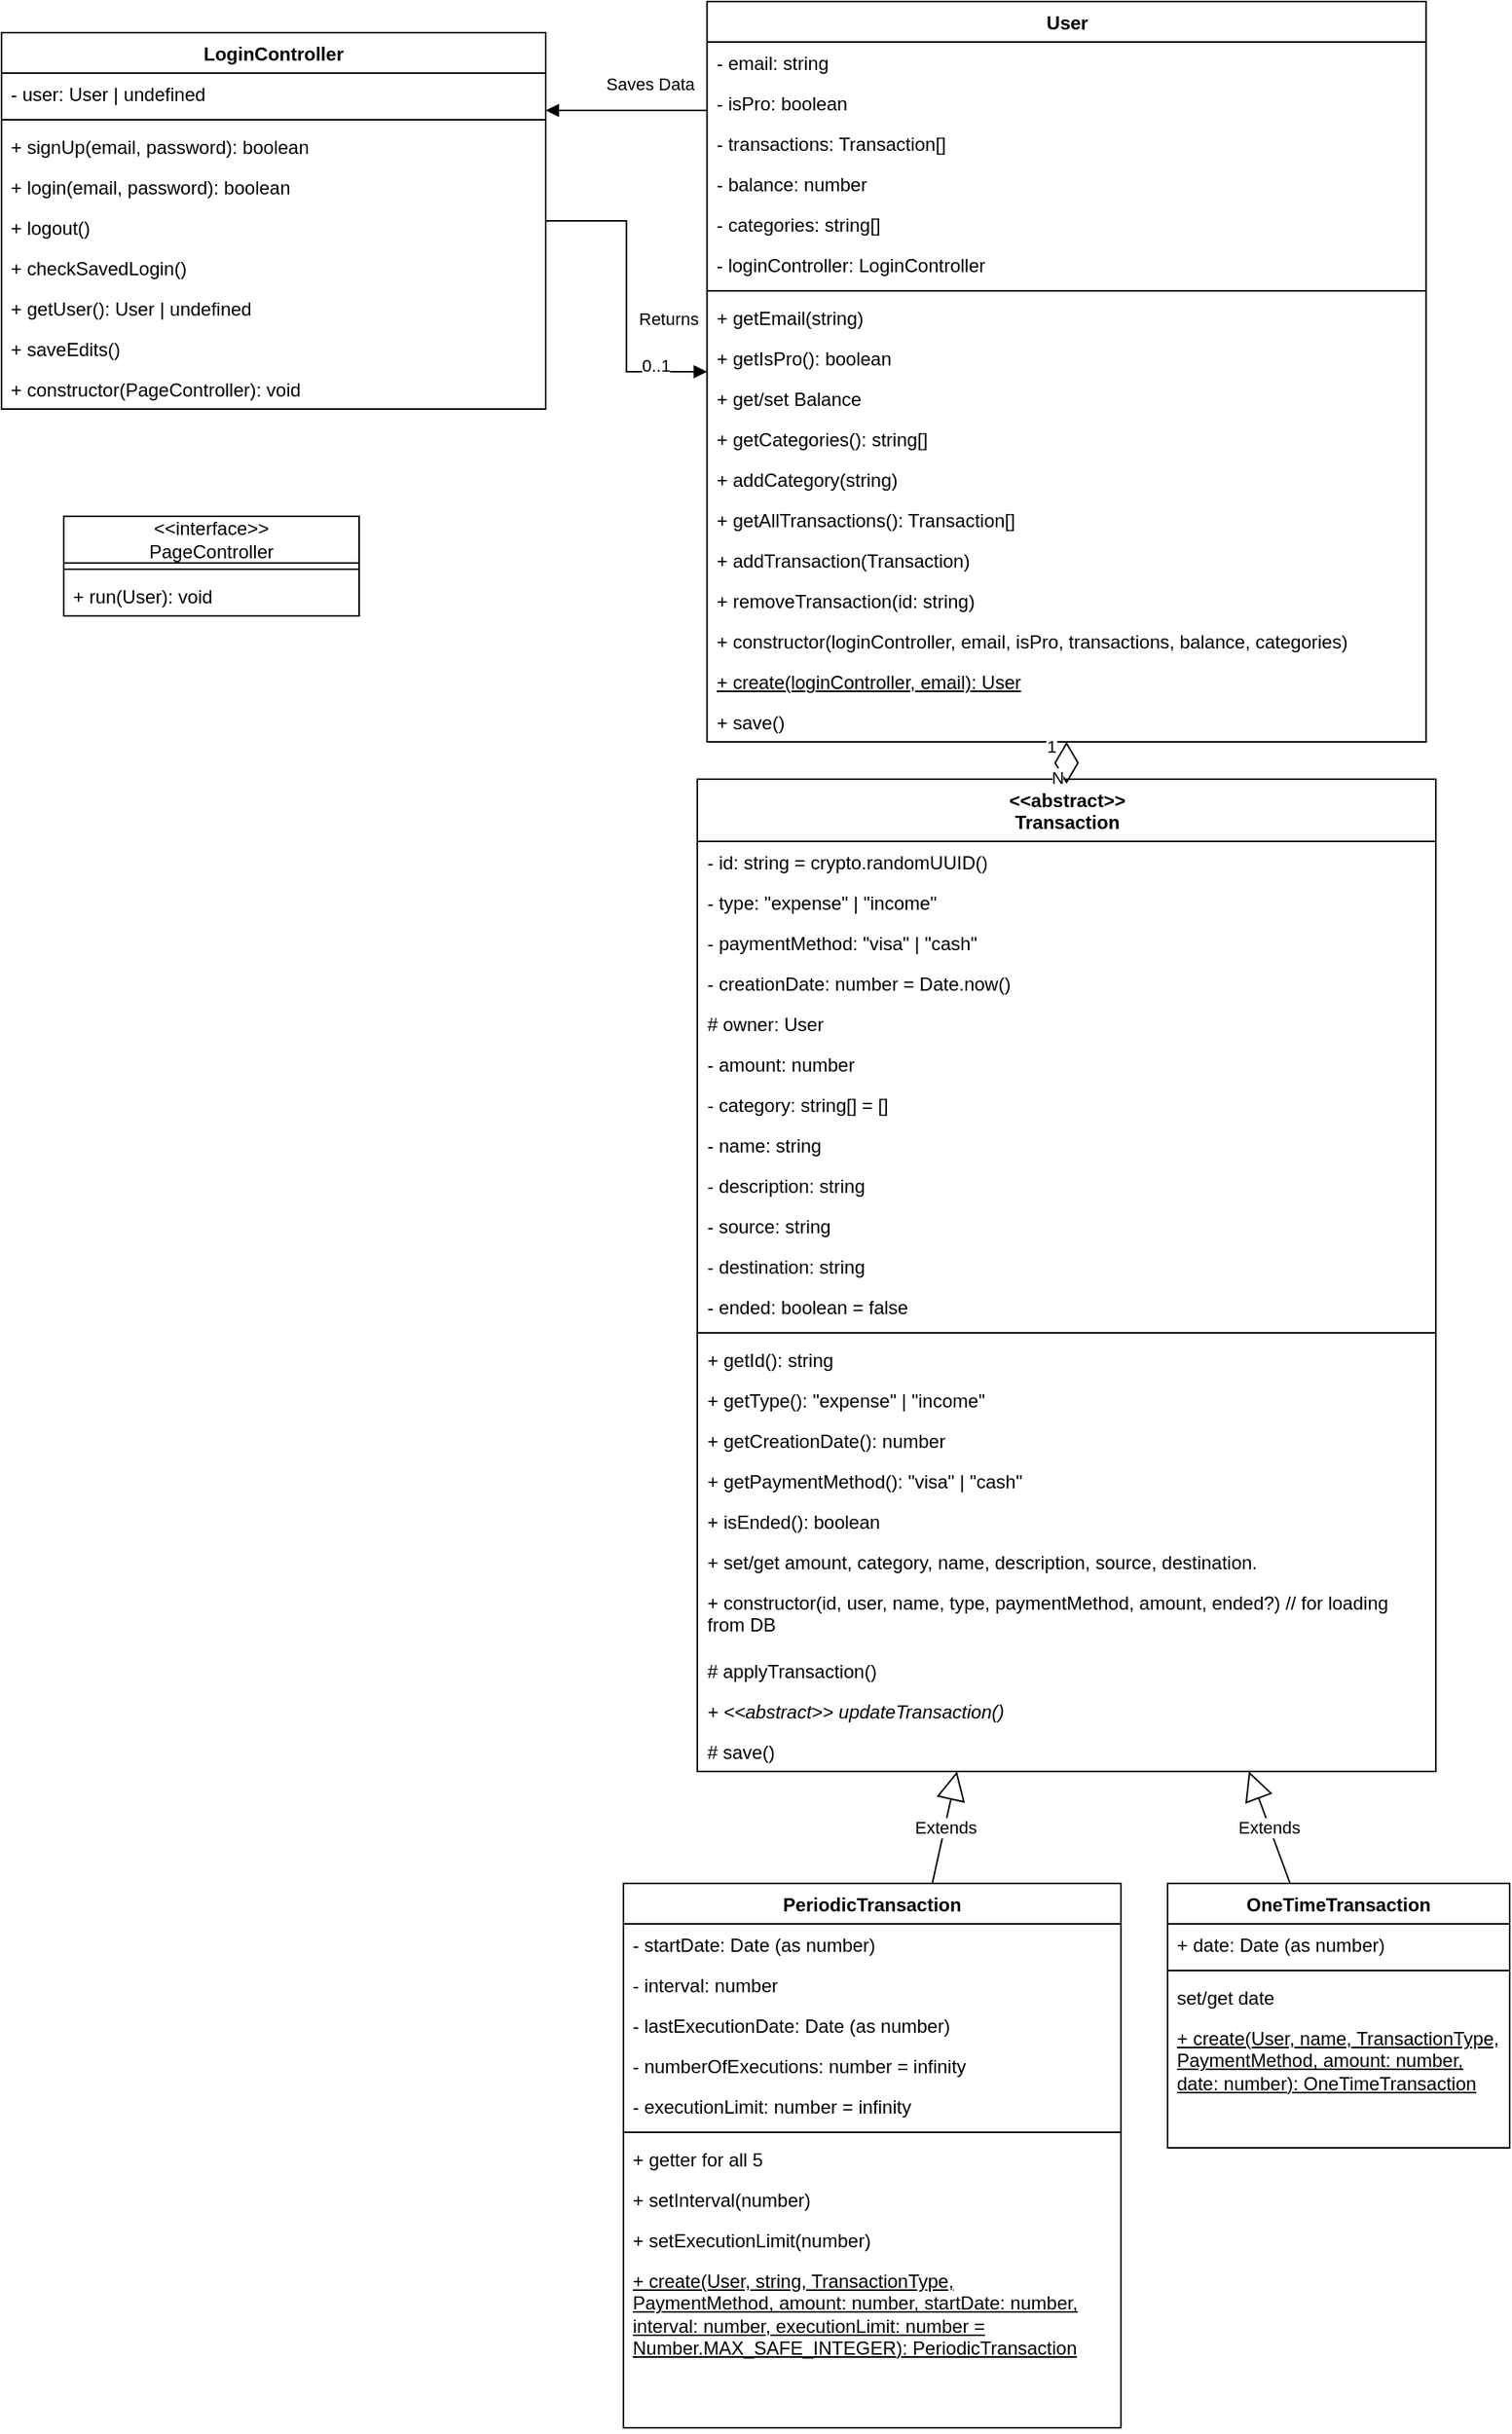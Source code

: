<mxfile version="24.3.1" type="github">
  <diagram id="C5RBs43oDa-KdzZeNtuy" name="Page-1">
    <mxGraphModel dx="1753" dy="379" grid="1" gridSize="10" guides="1" tooltips="1" connect="1" arrows="1" fold="1" page="1" pageScale="1" pageWidth="827" pageHeight="1169" math="0" shadow="0">
      <root>
        <mxCell id="WIyWlLk6GJQsqaUBKTNV-0" />
        <mxCell id="WIyWlLk6GJQsqaUBKTNV-1" parent="WIyWlLk6GJQsqaUBKTNV-0" />
        <mxCell id="qeCgsQrjXM8rQXqWp_c4-9" value="&amp;lt;&amp;lt;abstract&amp;gt;&amp;gt;&lt;br&gt;Transaction" style="swimlane;fontStyle=1;align=center;verticalAlign=top;childLayout=stackLayout;horizontal=1;startSize=40;horizontalStack=0;resizeParent=1;resizeParentMax=0;resizeLast=0;collapsible=1;marginBottom=0;whiteSpace=wrap;html=1;" parent="WIyWlLk6GJQsqaUBKTNV-1" vertex="1">
          <mxGeometry x="237.5" y="690" width="475" height="638" as="geometry" />
        </mxCell>
        <mxCell id="qeCgsQrjXM8rQXqWp_c4-39" value="- id: string = crypto.randomUUID()" style="text;strokeColor=none;fillColor=none;align=left;verticalAlign=top;spacingLeft=4;spacingRight=4;overflow=hidden;rotatable=0;points=[[0,0.5],[1,0.5]];portConstraint=eastwest;whiteSpace=wrap;html=1;" parent="qeCgsQrjXM8rQXqWp_c4-9" vertex="1">
          <mxGeometry y="40" width="475" height="26" as="geometry" />
        </mxCell>
        <mxCell id="qeCgsQrjXM8rQXqWp_c4-34" value="- type: &quot;expense&quot; | &quot;income&quot;" style="text;strokeColor=none;fillColor=none;align=left;verticalAlign=top;spacingLeft=4;spacingRight=4;overflow=hidden;rotatable=0;points=[[0,0.5],[1,0.5]];portConstraint=eastwest;whiteSpace=wrap;html=1;" parent="qeCgsQrjXM8rQXqWp_c4-9" vertex="1">
          <mxGeometry y="66" width="475" height="26" as="geometry" />
        </mxCell>
        <mxCell id="qeCgsQrjXM8rQXqWp_c4-33" value="- paymentMethod: &quot;visa&quot; | &quot;cash&quot;" style="text;strokeColor=none;fillColor=none;align=left;verticalAlign=top;spacingLeft=4;spacingRight=4;overflow=hidden;rotatable=0;points=[[0,0.5],[1,0.5]];portConstraint=eastwest;whiteSpace=wrap;html=1;" parent="qeCgsQrjXM8rQXqWp_c4-9" vertex="1">
          <mxGeometry y="92" width="475" height="26" as="geometry" />
        </mxCell>
        <mxCell id="qeCgsQrjXM8rQXqWp_c4-4" value="- creationDate: number = Date.now()" style="text;strokeColor=none;fillColor=none;align=left;verticalAlign=top;spacingLeft=4;spacingRight=4;overflow=hidden;rotatable=0;points=[[0,0.5],[1,0.5]];portConstraint=eastwest;whiteSpace=wrap;html=1;" parent="qeCgsQrjXM8rQXqWp_c4-9" vertex="1">
          <mxGeometry y="118" width="475" height="26" as="geometry" />
        </mxCell>
        <mxCell id="qeCgsQrjXM8rQXqWp_c4-85" value="# owner: User" style="text;strokeColor=none;fillColor=none;align=left;verticalAlign=top;spacingLeft=4;spacingRight=4;overflow=hidden;rotatable=0;points=[[0,0.5],[1,0.5]];portConstraint=eastwest;whiteSpace=wrap;html=1;" parent="qeCgsQrjXM8rQXqWp_c4-9" vertex="1">
          <mxGeometry y="144" width="475" height="26" as="geometry" />
        </mxCell>
        <mxCell id="qeCgsQrjXM8rQXqWp_c4-10" value="- amount: number" style="text;strokeColor=none;fillColor=none;align=left;verticalAlign=top;spacingLeft=4;spacingRight=4;overflow=hidden;rotatable=0;points=[[0,0.5],[1,0.5]];portConstraint=eastwest;whiteSpace=wrap;html=1;" parent="qeCgsQrjXM8rQXqWp_c4-9" vertex="1">
          <mxGeometry y="170" width="475" height="26" as="geometry" />
        </mxCell>
        <mxCell id="qeCgsQrjXM8rQXqWp_c4-32" value="- category: string[] = []" style="text;strokeColor=none;fillColor=none;align=left;verticalAlign=top;spacingLeft=4;spacingRight=4;overflow=hidden;rotatable=0;points=[[0,0.5],[1,0.5]];portConstraint=eastwest;whiteSpace=wrap;html=1;" parent="qeCgsQrjXM8rQXqWp_c4-9" vertex="1">
          <mxGeometry y="196" width="475" height="26" as="geometry" />
        </mxCell>
        <mxCell id="qeCgsQrjXM8rQXqWp_c4-35" value="- name: string" style="text;strokeColor=none;fillColor=none;align=left;verticalAlign=top;spacingLeft=4;spacingRight=4;overflow=hidden;rotatable=0;points=[[0,0.5],[1,0.5]];portConstraint=eastwest;whiteSpace=wrap;html=1;" parent="qeCgsQrjXM8rQXqWp_c4-9" vertex="1">
          <mxGeometry y="222" width="475" height="26" as="geometry" />
        </mxCell>
        <mxCell id="qeCgsQrjXM8rQXqWp_c4-36" value="- description: string" style="text;strokeColor=none;fillColor=none;align=left;verticalAlign=top;spacingLeft=4;spacingRight=4;overflow=hidden;rotatable=0;points=[[0,0.5],[1,0.5]];portConstraint=eastwest;whiteSpace=wrap;html=1;" parent="qeCgsQrjXM8rQXqWp_c4-9" vertex="1">
          <mxGeometry y="248" width="475" height="26" as="geometry" />
        </mxCell>
        <mxCell id="qeCgsQrjXM8rQXqWp_c4-37" value="- source: string" style="text;strokeColor=none;fillColor=none;align=left;verticalAlign=top;spacingLeft=4;spacingRight=4;overflow=hidden;rotatable=0;points=[[0,0.5],[1,0.5]];portConstraint=eastwest;whiteSpace=wrap;html=1;" parent="qeCgsQrjXM8rQXqWp_c4-9" vertex="1">
          <mxGeometry y="274" width="475" height="26" as="geometry" />
        </mxCell>
        <mxCell id="qeCgsQrjXM8rQXqWp_c4-38" value="- destination: string" style="text;strokeColor=none;fillColor=none;align=left;verticalAlign=top;spacingLeft=4;spacingRight=4;overflow=hidden;rotatable=0;points=[[0,0.5],[1,0.5]];portConstraint=eastwest;whiteSpace=wrap;html=1;" parent="qeCgsQrjXM8rQXqWp_c4-9" vertex="1">
          <mxGeometry y="300" width="475" height="26" as="geometry" />
        </mxCell>
        <mxCell id="KKIXsnw3pcvj2r7BcClb-3" value="- ended: boolean = false" style="text;strokeColor=none;fillColor=none;align=left;verticalAlign=top;spacingLeft=4;spacingRight=4;overflow=hidden;rotatable=0;points=[[0,0.5],[1,0.5]];portConstraint=eastwest;whiteSpace=wrap;html=1;" vertex="1" parent="qeCgsQrjXM8rQXqWp_c4-9">
          <mxGeometry y="326" width="475" height="26" as="geometry" />
        </mxCell>
        <mxCell id="qeCgsQrjXM8rQXqWp_c4-11" value="" style="line;strokeWidth=1;fillColor=none;align=left;verticalAlign=middle;spacingTop=-1;spacingLeft=3;spacingRight=3;rotatable=0;labelPosition=right;points=[];portConstraint=eastwest;strokeColor=inherit;" parent="qeCgsQrjXM8rQXqWp_c4-9" vertex="1">
          <mxGeometry y="352" width="475" height="8" as="geometry" />
        </mxCell>
        <mxCell id="qeCgsQrjXM8rQXqWp_c4-79" value="+ getId(): string" style="text;strokeColor=none;fillColor=none;align=left;verticalAlign=top;spacingLeft=4;spacingRight=4;overflow=hidden;rotatable=0;points=[[0,0.5],[1,0.5]];portConstraint=eastwest;whiteSpace=wrap;html=1;" parent="qeCgsQrjXM8rQXqWp_c4-9" vertex="1">
          <mxGeometry y="360" width="475" height="26" as="geometry" />
        </mxCell>
        <mxCell id="qeCgsQrjXM8rQXqWp_c4-78" value="+ getType(): &quot;expense&quot; | &quot;income&quot;" style="text;strokeColor=none;fillColor=none;align=left;verticalAlign=top;spacingLeft=4;spacingRight=4;overflow=hidden;rotatable=0;points=[[0,0.5],[1,0.5]];portConstraint=eastwest;whiteSpace=wrap;html=1;" parent="qeCgsQrjXM8rQXqWp_c4-9" vertex="1">
          <mxGeometry y="386" width="475" height="26" as="geometry" />
        </mxCell>
        <mxCell id="qeCgsQrjXM8rQXqWp_c4-12" value="+ getCreationDate(): number" style="text;strokeColor=none;fillColor=none;align=left;verticalAlign=top;spacingLeft=4;spacingRight=4;overflow=hidden;rotatable=0;points=[[0,0.5],[1,0.5]];portConstraint=eastwest;whiteSpace=wrap;html=1;" parent="qeCgsQrjXM8rQXqWp_c4-9" vertex="1">
          <mxGeometry y="412" width="475" height="26" as="geometry" />
        </mxCell>
        <mxCell id="qeCgsQrjXM8rQXqWp_c4-80" value="+ getPaymentMethod(): &quot;visa&quot; | &quot;cash&quot;" style="text;strokeColor=none;fillColor=none;align=left;verticalAlign=top;spacingLeft=4;spacingRight=4;overflow=hidden;rotatable=0;points=[[0,0.5],[1,0.5]];portConstraint=eastwest;whiteSpace=wrap;html=1;" parent="qeCgsQrjXM8rQXqWp_c4-9" vertex="1">
          <mxGeometry y="438" width="475" height="26" as="geometry" />
        </mxCell>
        <mxCell id="KKIXsnw3pcvj2r7BcClb-4" value="+ isEnded(): boolean" style="text;strokeColor=none;fillColor=none;align=left;verticalAlign=top;spacingLeft=4;spacingRight=4;overflow=hidden;rotatable=0;points=[[0,0.5],[1,0.5]];portConstraint=eastwest;whiteSpace=wrap;html=1;" vertex="1" parent="qeCgsQrjXM8rQXqWp_c4-9">
          <mxGeometry y="464" width="475" height="26" as="geometry" />
        </mxCell>
        <mxCell id="qeCgsQrjXM8rQXqWp_c4-104" value="+ set/get amount, category, name, description, source, destination." style="text;strokeColor=none;fillColor=none;align=left;verticalAlign=top;spacingLeft=4;spacingRight=4;overflow=hidden;rotatable=0;points=[[0,0.5],[1,0.5]];portConstraint=eastwest;whiteSpace=wrap;html=1;" parent="qeCgsQrjXM8rQXqWp_c4-9" vertex="1">
          <mxGeometry y="490" width="475" height="26" as="geometry" />
        </mxCell>
        <mxCell id="qeCgsQrjXM8rQXqWp_c4-84" value="+ constructor(id, user, name, type, paymentMethod, amount, ended?) // for loading from DB" style="text;strokeColor=none;fillColor=none;align=left;verticalAlign=top;spacingLeft=4;spacingRight=4;overflow=hidden;rotatable=0;points=[[0,0.5],[1,0.5]];portConstraint=eastwest;whiteSpace=wrap;html=1;" parent="qeCgsQrjXM8rQXqWp_c4-9" vertex="1">
          <mxGeometry y="516" width="475" height="44" as="geometry" />
        </mxCell>
        <mxCell id="qeCgsQrjXM8rQXqWp_c4-83" value="# applyTransaction()" style="text;strokeColor=none;fillColor=none;align=left;verticalAlign=top;spacingLeft=4;spacingRight=4;overflow=hidden;rotatable=0;points=[[0,0.5],[1,0.5]];portConstraint=eastwest;whiteSpace=wrap;html=1;" parent="qeCgsQrjXM8rQXqWp_c4-9" vertex="1">
          <mxGeometry y="560" width="475" height="26" as="geometry" />
        </mxCell>
        <mxCell id="KKIXsnw3pcvj2r7BcClb-5" value="&lt;i&gt;+ &amp;lt;&amp;lt;abstract&amp;gt;&amp;gt;&amp;nbsp;updateTransaction()&lt;/i&gt;" style="text;strokeColor=none;fillColor=none;align=left;verticalAlign=top;spacingLeft=4;spacingRight=4;overflow=hidden;rotatable=0;points=[[0,0.5],[1,0.5]];portConstraint=eastwest;whiteSpace=wrap;html=1;" vertex="1" parent="qeCgsQrjXM8rQXqWp_c4-9">
          <mxGeometry y="586" width="475" height="26" as="geometry" />
        </mxCell>
        <mxCell id="qeCgsQrjXM8rQXqWp_c4-113" value="# save()" style="text;strokeColor=none;fillColor=none;align=left;verticalAlign=top;spacingLeft=4;spacingRight=4;overflow=hidden;rotatable=0;points=[[0,0.5],[1,0.5]];portConstraint=eastwest;whiteSpace=wrap;html=1;" parent="qeCgsQrjXM8rQXqWp_c4-9" vertex="1">
          <mxGeometry y="612" width="475" height="26" as="geometry" />
        </mxCell>
        <mxCell id="qeCgsQrjXM8rQXqWp_c4-40" value="User" style="swimlane;fontStyle=1;align=center;verticalAlign=top;childLayout=stackLayout;horizontal=1;startSize=26;horizontalStack=0;resizeParent=1;resizeParentMax=0;resizeLast=0;collapsible=1;marginBottom=0;whiteSpace=wrap;html=1;" parent="WIyWlLk6GJQsqaUBKTNV-1" vertex="1">
          <mxGeometry x="243.75" y="190" width="462.5" height="476" as="geometry" />
        </mxCell>
        <mxCell id="qeCgsQrjXM8rQXqWp_c4-41" value="- email: string" style="text;strokeColor=none;fillColor=none;align=left;verticalAlign=top;spacingLeft=4;spacingRight=4;overflow=hidden;rotatable=0;points=[[0,0.5],[1,0.5]];portConstraint=eastwest;whiteSpace=wrap;html=1;" parent="qeCgsQrjXM8rQXqWp_c4-40" vertex="1">
          <mxGeometry y="26" width="462.5" height="26" as="geometry" />
        </mxCell>
        <mxCell id="qeCgsQrjXM8rQXqWp_c4-45" value="- isPro: boolean" style="text;strokeColor=none;fillColor=none;align=left;verticalAlign=top;spacingLeft=4;spacingRight=4;overflow=hidden;rotatable=0;points=[[0,0.5],[1,0.5]];portConstraint=eastwest;whiteSpace=wrap;html=1;" parent="qeCgsQrjXM8rQXqWp_c4-40" vertex="1">
          <mxGeometry y="52" width="462.5" height="26" as="geometry" />
        </mxCell>
        <mxCell id="qeCgsQrjXM8rQXqWp_c4-46" value="- transactions: Transaction[]" style="text;strokeColor=none;fillColor=none;align=left;verticalAlign=top;spacingLeft=4;spacingRight=4;overflow=hidden;rotatable=0;points=[[0,0.5],[1,0.5]];portConstraint=eastwest;whiteSpace=wrap;html=1;" parent="qeCgsQrjXM8rQXqWp_c4-40" vertex="1">
          <mxGeometry y="78" width="462.5" height="26" as="geometry" />
        </mxCell>
        <mxCell id="qeCgsQrjXM8rQXqWp_c4-47" value="- balance: number" style="text;strokeColor=none;fillColor=none;align=left;verticalAlign=top;spacingLeft=4;spacingRight=4;overflow=hidden;rotatable=0;points=[[0,0.5],[1,0.5]];portConstraint=eastwest;whiteSpace=wrap;html=1;" parent="qeCgsQrjXM8rQXqWp_c4-40" vertex="1">
          <mxGeometry y="104" width="462.5" height="26" as="geometry" />
        </mxCell>
        <mxCell id="qeCgsQrjXM8rQXqWp_c4-51" value="- categories: string[]" style="text;strokeColor=none;fillColor=none;align=left;verticalAlign=top;spacingLeft=4;spacingRight=4;overflow=hidden;rotatable=0;points=[[0,0.5],[1,0.5]];portConstraint=eastwest;whiteSpace=wrap;html=1;" parent="qeCgsQrjXM8rQXqWp_c4-40" vertex="1">
          <mxGeometry y="130" width="462.5" height="26" as="geometry" />
        </mxCell>
        <mxCell id="qeCgsQrjXM8rQXqWp_c4-112" value="- loginController: LoginController" style="text;strokeColor=none;fillColor=none;align=left;verticalAlign=top;spacingLeft=4;spacingRight=4;overflow=hidden;rotatable=0;points=[[0,0.5],[1,0.5]];portConstraint=eastwest;whiteSpace=wrap;html=1;" parent="qeCgsQrjXM8rQXqWp_c4-40" vertex="1">
          <mxGeometry y="156" width="462.5" height="26" as="geometry" />
        </mxCell>
        <mxCell id="qeCgsQrjXM8rQXqWp_c4-42" value="" style="line;strokeWidth=1;fillColor=none;align=left;verticalAlign=middle;spacingTop=-1;spacingLeft=3;spacingRight=3;rotatable=0;labelPosition=right;points=[];portConstraint=eastwest;strokeColor=inherit;" parent="qeCgsQrjXM8rQXqWp_c4-40" vertex="1">
          <mxGeometry y="182" width="462.5" height="8" as="geometry" />
        </mxCell>
        <mxCell id="qeCgsQrjXM8rQXqWp_c4-43" value="+ getEmail(string)" style="text;strokeColor=none;fillColor=none;align=left;verticalAlign=top;spacingLeft=4;spacingRight=4;overflow=hidden;rotatable=0;points=[[0,0.5],[1,0.5]];portConstraint=eastwest;whiteSpace=wrap;html=1;" parent="qeCgsQrjXM8rQXqWp_c4-40" vertex="1">
          <mxGeometry y="190" width="462.5" height="26" as="geometry" />
        </mxCell>
        <mxCell id="qeCgsQrjXM8rQXqWp_c4-70" value="+ getIsPro(): boolean" style="text;strokeColor=none;fillColor=none;align=left;verticalAlign=top;spacingLeft=4;spacingRight=4;overflow=hidden;rotatable=0;points=[[0,0.5],[1,0.5]];portConstraint=eastwest;whiteSpace=wrap;html=1;" parent="qeCgsQrjXM8rQXqWp_c4-40" vertex="1">
          <mxGeometry y="216" width="462.5" height="26" as="geometry" />
        </mxCell>
        <mxCell id="qeCgsQrjXM8rQXqWp_c4-73" value="+ get/set Balance" style="text;strokeColor=none;fillColor=none;align=left;verticalAlign=top;spacingLeft=4;spacingRight=4;overflow=hidden;rotatable=0;points=[[0,0.5],[1,0.5]];portConstraint=eastwest;whiteSpace=wrap;html=1;" parent="qeCgsQrjXM8rQXqWp_c4-40" vertex="1">
          <mxGeometry y="242" width="462.5" height="26" as="geometry" />
        </mxCell>
        <mxCell id="qeCgsQrjXM8rQXqWp_c4-74" value="+ getCategories(): string[]" style="text;strokeColor=none;fillColor=none;align=left;verticalAlign=top;spacingLeft=4;spacingRight=4;overflow=hidden;rotatable=0;points=[[0,0.5],[1,0.5]];portConstraint=eastwest;whiteSpace=wrap;html=1;" parent="qeCgsQrjXM8rQXqWp_c4-40" vertex="1">
          <mxGeometry y="268" width="462.5" height="26" as="geometry" />
        </mxCell>
        <mxCell id="qeCgsQrjXM8rQXqWp_c4-75" value="+ addCategory(string)" style="text;strokeColor=none;fillColor=none;align=left;verticalAlign=top;spacingLeft=4;spacingRight=4;overflow=hidden;rotatable=0;points=[[0,0.5],[1,0.5]];portConstraint=eastwest;whiteSpace=wrap;html=1;" parent="qeCgsQrjXM8rQXqWp_c4-40" vertex="1">
          <mxGeometry y="294" width="462.5" height="26" as="geometry" />
        </mxCell>
        <mxCell id="qeCgsQrjXM8rQXqWp_c4-72" value="+ getAllTransactions(): Transaction[]" style="text;strokeColor=none;fillColor=none;align=left;verticalAlign=top;spacingLeft=4;spacingRight=4;overflow=hidden;rotatable=0;points=[[0,0.5],[1,0.5]];portConstraint=eastwest;whiteSpace=wrap;html=1;" parent="qeCgsQrjXM8rQXqWp_c4-40" vertex="1">
          <mxGeometry y="320" width="462.5" height="26" as="geometry" />
        </mxCell>
        <mxCell id="qeCgsQrjXM8rQXqWp_c4-76" value="+ addTransaction(Transaction)" style="text;strokeColor=none;fillColor=none;align=left;verticalAlign=top;spacingLeft=4;spacingRight=4;overflow=hidden;rotatable=0;points=[[0,0.5],[1,0.5]];portConstraint=eastwest;whiteSpace=wrap;html=1;" parent="qeCgsQrjXM8rQXqWp_c4-40" vertex="1">
          <mxGeometry y="346" width="462.5" height="26" as="geometry" />
        </mxCell>
        <mxCell id="qeCgsQrjXM8rQXqWp_c4-77" value="+ removeTransaction(id: string)" style="text;strokeColor=none;fillColor=none;align=left;verticalAlign=top;spacingLeft=4;spacingRight=4;overflow=hidden;rotatable=0;points=[[0,0.5],[1,0.5]];portConstraint=eastwest;whiteSpace=wrap;html=1;" parent="qeCgsQrjXM8rQXqWp_c4-40" vertex="1">
          <mxGeometry y="372" width="462.5" height="26" as="geometry" />
        </mxCell>
        <mxCell id="qeCgsQrjXM8rQXqWp_c4-102" value="+ constructor(loginController, email, isPro, transactions, balance, categories)" style="text;strokeColor=none;fillColor=none;align=left;verticalAlign=top;spacingLeft=4;spacingRight=4;overflow=hidden;rotatable=0;points=[[0,0.5],[1,0.5]];portConstraint=eastwest;whiteSpace=wrap;html=1;" parent="qeCgsQrjXM8rQXqWp_c4-40" vertex="1">
          <mxGeometry y="398" width="462.5" height="26" as="geometry" />
        </mxCell>
        <mxCell id="KKIXsnw3pcvj2r7BcClb-0" value="&lt;u&gt;+ create(loginController, email): User&lt;/u&gt;" style="text;strokeColor=none;fillColor=none;align=left;verticalAlign=top;spacingLeft=4;spacingRight=4;overflow=hidden;rotatable=0;points=[[0,0.5],[1,0.5]];portConstraint=eastwest;whiteSpace=wrap;html=1;" vertex="1" parent="qeCgsQrjXM8rQXqWp_c4-40">
          <mxGeometry y="424" width="462.5" height="26" as="geometry" />
        </mxCell>
        <mxCell id="qeCgsQrjXM8rQXqWp_c4-114" value="+ save&lt;span style=&quot;background-color: initial;&quot;&gt;()&lt;/span&gt;" style="text;strokeColor=none;fillColor=none;align=left;verticalAlign=top;spacingLeft=4;spacingRight=4;overflow=hidden;rotatable=0;points=[[0,0.5],[1,0.5]];portConstraint=eastwest;whiteSpace=wrap;html=1;" parent="qeCgsQrjXM8rQXqWp_c4-40" vertex="1">
          <mxGeometry y="450" width="462.5" height="26" as="geometry" />
        </mxCell>
        <mxCell id="qeCgsQrjXM8rQXqWp_c4-50" value="" style="endArrow=diamondThin;endFill=0;endSize=24;html=1;rounded=0;" parent="WIyWlLk6GJQsqaUBKTNV-1" source="qeCgsQrjXM8rQXqWp_c4-9" target="qeCgsQrjXM8rQXqWp_c4-40" edge="1">
          <mxGeometry width="160" relative="1" as="geometry">
            <mxPoint x="360" y="500" as="sourcePoint" />
            <mxPoint x="520" y="500" as="targetPoint" />
          </mxGeometry>
        </mxCell>
        <mxCell id="qeCgsQrjXM8rQXqWp_c4-97" value="1" style="edgeLabel;html=1;align=center;verticalAlign=middle;resizable=0;points=[];" parent="qeCgsQrjXM8rQXqWp_c4-50" vertex="1" connectable="0">
          <mxGeometry x="0.782" relative="1" as="geometry">
            <mxPoint x="-10" as="offset" />
          </mxGeometry>
        </mxCell>
        <mxCell id="qeCgsQrjXM8rQXqWp_c4-98" value="N" style="edgeLabel;html=1;align=center;verticalAlign=middle;resizable=0;points=[];" parent="qeCgsQrjXM8rQXqWp_c4-50" vertex="1" connectable="0">
          <mxGeometry x="-0.873" y="-1" relative="1" as="geometry">
            <mxPoint x="-7" as="offset" />
          </mxGeometry>
        </mxCell>
        <mxCell id="qeCgsQrjXM8rQXqWp_c4-52" value="PeriodicTransaction" style="swimlane;fontStyle=1;align=center;verticalAlign=top;childLayout=stackLayout;horizontal=1;startSize=26;horizontalStack=0;resizeParent=1;resizeParentMax=0;resizeLast=0;collapsible=1;marginBottom=0;whiteSpace=wrap;html=1;" parent="WIyWlLk6GJQsqaUBKTNV-1" vertex="1">
          <mxGeometry x="190" y="1400" width="320" height="350" as="geometry" />
        </mxCell>
        <mxCell id="qeCgsQrjXM8rQXqWp_c4-53" value="- startDate: Date (as number)" style="text;strokeColor=none;fillColor=none;align=left;verticalAlign=top;spacingLeft=4;spacingRight=4;overflow=hidden;rotatable=0;points=[[0,0.5],[1,0.5]];portConstraint=eastwest;whiteSpace=wrap;html=1;" parent="qeCgsQrjXM8rQXqWp_c4-52" vertex="1">
          <mxGeometry y="26" width="320" height="26" as="geometry" />
        </mxCell>
        <mxCell id="qeCgsQrjXM8rQXqWp_c4-56" value="- interval: number" style="text;strokeColor=none;fillColor=none;align=left;verticalAlign=top;spacingLeft=4;spacingRight=4;overflow=hidden;rotatable=0;points=[[0,0.5],[1,0.5]];portConstraint=eastwest;whiteSpace=wrap;html=1;" parent="qeCgsQrjXM8rQXqWp_c4-52" vertex="1">
          <mxGeometry y="52" width="320" height="26" as="geometry" />
        </mxCell>
        <mxCell id="KKIXsnw3pcvj2r7BcClb-2" value="- lastExecutionDate: Date (as number)" style="text;strokeColor=none;fillColor=none;align=left;verticalAlign=top;spacingLeft=4;spacingRight=4;overflow=hidden;rotatable=0;points=[[0,0.5],[1,0.5]];portConstraint=eastwest;whiteSpace=wrap;html=1;" vertex="1" parent="qeCgsQrjXM8rQXqWp_c4-52">
          <mxGeometry y="78" width="320" height="26" as="geometry" />
        </mxCell>
        <mxCell id="KKIXsnw3pcvj2r7BcClb-1" value="- numberOfExecutions: number = infinity" style="text;strokeColor=none;fillColor=none;align=left;verticalAlign=top;spacingLeft=4;spacingRight=4;overflow=hidden;rotatable=0;points=[[0,0.5],[1,0.5]];portConstraint=eastwest;whiteSpace=wrap;html=1;" vertex="1" parent="qeCgsQrjXM8rQXqWp_c4-52">
          <mxGeometry y="104" width="320" height="26" as="geometry" />
        </mxCell>
        <mxCell id="qeCgsQrjXM8rQXqWp_c4-57" value="- executionLimit: number = infinity" style="text;strokeColor=none;fillColor=none;align=left;verticalAlign=top;spacingLeft=4;spacingRight=4;overflow=hidden;rotatable=0;points=[[0,0.5],[1,0.5]];portConstraint=eastwest;whiteSpace=wrap;html=1;" parent="qeCgsQrjXM8rQXqWp_c4-52" vertex="1">
          <mxGeometry y="130" width="320" height="26" as="geometry" />
        </mxCell>
        <mxCell id="qeCgsQrjXM8rQXqWp_c4-54" value="" style="line;strokeWidth=1;fillColor=none;align=left;verticalAlign=middle;spacingTop=-1;spacingLeft=3;spacingRight=3;rotatable=0;labelPosition=right;points=[];portConstraint=eastwest;strokeColor=inherit;" parent="qeCgsQrjXM8rQXqWp_c4-52" vertex="1">
          <mxGeometry y="156" width="320" height="8" as="geometry" />
        </mxCell>
        <mxCell id="qeCgsQrjXM8rQXqWp_c4-86" value="+ getter for all 5" style="text;strokeColor=none;fillColor=none;align=left;verticalAlign=top;spacingLeft=4;spacingRight=4;overflow=hidden;rotatable=0;points=[[0,0.5],[1,0.5]];portConstraint=eastwest;whiteSpace=wrap;html=1;" parent="qeCgsQrjXM8rQXqWp_c4-52" vertex="1">
          <mxGeometry y="164" width="320" height="26" as="geometry" />
        </mxCell>
        <mxCell id="KKIXsnw3pcvj2r7BcClb-6" value="+ setInterval(number)" style="text;strokeColor=none;fillColor=none;align=left;verticalAlign=top;spacingLeft=4;spacingRight=4;overflow=hidden;rotatable=0;points=[[0,0.5],[1,0.5]];portConstraint=eastwest;whiteSpace=wrap;html=1;" vertex="1" parent="qeCgsQrjXM8rQXqWp_c4-52">
          <mxGeometry y="190" width="320" height="26" as="geometry" />
        </mxCell>
        <mxCell id="KKIXsnw3pcvj2r7BcClb-7" value="+ setExecutionLimit(number)" style="text;strokeColor=none;fillColor=none;align=left;verticalAlign=top;spacingLeft=4;spacingRight=4;overflow=hidden;rotatable=0;points=[[0,0.5],[1,0.5]];portConstraint=eastwest;whiteSpace=wrap;html=1;" vertex="1" parent="qeCgsQrjXM8rQXqWp_c4-52">
          <mxGeometry y="216" width="320" height="26" as="geometry" />
        </mxCell>
        <mxCell id="KKIXsnw3pcvj2r7BcClb-9" value="&lt;div&gt;&lt;u&gt;+ create(User, string, TransactionType, PaymentMethod,&amp;nbsp;&lt;span style=&quot;background-color: initial;&quot;&gt;amount: number, startDate: number, interval: number, executionLimit: number = Number.MAX_SAFE_INTEGER&lt;/span&gt;&lt;span style=&quot;background-color: initial;&quot;&gt;): PeriodicTransaction&lt;/span&gt;&lt;/u&gt;&lt;/div&gt;" style="text;strokeColor=none;fillColor=none;align=left;verticalAlign=top;spacingLeft=4;spacingRight=4;overflow=hidden;rotatable=0;points=[[0,0.5],[1,0.5]];portConstraint=eastwest;whiteSpace=wrap;html=1;" vertex="1" parent="qeCgsQrjXM8rQXqWp_c4-52">
          <mxGeometry y="242" width="320" height="108" as="geometry" />
        </mxCell>
        <mxCell id="qeCgsQrjXM8rQXqWp_c4-58" value="OneTime&lt;span style=&quot;background-color: initial;&quot;&gt;Transaction&lt;/span&gt;" style="swimlane;fontStyle=1;align=center;verticalAlign=top;childLayout=stackLayout;horizontal=1;startSize=26;horizontalStack=0;resizeParent=1;resizeParentMax=0;resizeLast=0;collapsible=1;marginBottom=0;whiteSpace=wrap;html=1;" parent="WIyWlLk6GJQsqaUBKTNV-1" vertex="1">
          <mxGeometry x="540" y="1400" width="220" height="170" as="geometry" />
        </mxCell>
        <mxCell id="qeCgsQrjXM8rQXqWp_c4-59" value="+ date: Date (as number)" style="text;strokeColor=none;fillColor=none;align=left;verticalAlign=top;spacingLeft=4;spacingRight=4;overflow=hidden;rotatable=0;points=[[0,0.5],[1,0.5]];portConstraint=eastwest;whiteSpace=wrap;html=1;" parent="qeCgsQrjXM8rQXqWp_c4-58" vertex="1">
          <mxGeometry y="26" width="220" height="26" as="geometry" />
        </mxCell>
        <mxCell id="qeCgsQrjXM8rQXqWp_c4-62" value="" style="line;strokeWidth=1;fillColor=none;align=left;verticalAlign=middle;spacingTop=-1;spacingLeft=3;spacingRight=3;rotatable=0;labelPosition=right;points=[];portConstraint=eastwest;strokeColor=inherit;" parent="qeCgsQrjXM8rQXqWp_c4-58" vertex="1">
          <mxGeometry y="52" width="220" height="8" as="geometry" />
        </mxCell>
        <mxCell id="qeCgsQrjXM8rQXqWp_c4-63" value="set/get date" style="text;strokeColor=none;fillColor=none;align=left;verticalAlign=top;spacingLeft=4;spacingRight=4;overflow=hidden;rotatable=0;points=[[0,0.5],[1,0.5]];portConstraint=eastwest;whiteSpace=wrap;html=1;" parent="qeCgsQrjXM8rQXqWp_c4-58" vertex="1">
          <mxGeometry y="60" width="220" height="26" as="geometry" />
        </mxCell>
        <mxCell id="KKIXsnw3pcvj2r7BcClb-11" value="&lt;div&gt;&lt;u&gt;+ create(User, name, TransactionType, PaymentMethod,&amp;nbsp;&lt;/u&gt;&lt;u style=&quot;background-color: initial;&quot;&gt;amount: number, date: number&lt;/u&gt;&lt;u style=&quot;background-color: initial;&quot;&gt;): OneTimeTransaction&lt;/u&gt;&lt;/div&gt;" style="text;strokeColor=none;fillColor=none;align=left;verticalAlign=top;spacingLeft=4;spacingRight=4;overflow=hidden;rotatable=0;points=[[0,0.5],[1,0.5]];portConstraint=eastwest;whiteSpace=wrap;html=1;" vertex="1" parent="qeCgsQrjXM8rQXqWp_c4-58">
          <mxGeometry y="86" width="220" height="84" as="geometry" />
        </mxCell>
        <mxCell id="qeCgsQrjXM8rQXqWp_c4-66" value="Extends" style="endArrow=block;endSize=16;endFill=0;html=1;rounded=0;" parent="WIyWlLk6GJQsqaUBKTNV-1" source="qeCgsQrjXM8rQXqWp_c4-52" target="qeCgsQrjXM8rQXqWp_c4-9" edge="1">
          <mxGeometry width="160" relative="1" as="geometry">
            <mxPoint x="390" y="1270" as="sourcePoint" />
            <mxPoint x="550" y="1270" as="targetPoint" />
          </mxGeometry>
        </mxCell>
        <mxCell id="qeCgsQrjXM8rQXqWp_c4-67" value="Extends" style="endArrow=block;endSize=16;endFill=0;html=1;rounded=0;" parent="WIyWlLk6GJQsqaUBKTNV-1" source="qeCgsQrjXM8rQXqWp_c4-58" target="qeCgsQrjXM8rQXqWp_c4-9" edge="1">
          <mxGeometry width="160" relative="1" as="geometry">
            <mxPoint x="395" y="1438" as="sourcePoint" />
            <mxPoint x="555" y="1438" as="targetPoint" />
          </mxGeometry>
        </mxCell>
        <mxCell id="qeCgsQrjXM8rQXqWp_c4-87" value="LoginController" style="swimlane;fontStyle=1;align=center;verticalAlign=top;childLayout=stackLayout;horizontal=1;startSize=26;horizontalStack=0;resizeParent=1;resizeParentMax=0;resizeLast=0;collapsible=1;marginBottom=0;whiteSpace=wrap;html=1;" parent="WIyWlLk6GJQsqaUBKTNV-1" vertex="1">
          <mxGeometry x="-210" y="210" width="350" height="242" as="geometry" />
        </mxCell>
        <mxCell id="qeCgsQrjXM8rQXqWp_c4-92" value="- user: User | undefined" style="text;strokeColor=none;fillColor=none;align=left;verticalAlign=top;spacingLeft=4;spacingRight=4;overflow=hidden;rotatable=0;points=[[0,0.5],[1,0.5]];portConstraint=eastwest;whiteSpace=wrap;html=1;" parent="qeCgsQrjXM8rQXqWp_c4-87" vertex="1">
          <mxGeometry y="26" width="350" height="26" as="geometry" />
        </mxCell>
        <mxCell id="qeCgsQrjXM8rQXqWp_c4-89" value="" style="line;strokeWidth=1;fillColor=none;align=left;verticalAlign=middle;spacingTop=-1;spacingLeft=3;spacingRight=3;rotatable=0;labelPosition=right;points=[];portConstraint=eastwest;strokeColor=inherit;" parent="qeCgsQrjXM8rQXqWp_c4-87" vertex="1">
          <mxGeometry y="52" width="350" height="8" as="geometry" />
        </mxCell>
        <mxCell id="qeCgsQrjXM8rQXqWp_c4-99" value="+ signUp(email, password): boolean" style="text;strokeColor=none;fillColor=none;align=left;verticalAlign=top;spacingLeft=4;spacingRight=4;overflow=hidden;rotatable=0;points=[[0,0.5],[1,0.5]];portConstraint=eastwest;whiteSpace=wrap;html=1;" parent="qeCgsQrjXM8rQXqWp_c4-87" vertex="1">
          <mxGeometry y="60" width="350" height="26" as="geometry" />
        </mxCell>
        <mxCell id="qeCgsQrjXM8rQXqWp_c4-91" value="+ login(email, password): boolean" style="text;strokeColor=none;fillColor=none;align=left;verticalAlign=top;spacingLeft=4;spacingRight=4;overflow=hidden;rotatable=0;points=[[0,0.5],[1,0.5]];portConstraint=eastwest;whiteSpace=wrap;html=1;" parent="qeCgsQrjXM8rQXqWp_c4-87" vertex="1">
          <mxGeometry y="86" width="350" height="26" as="geometry" />
        </mxCell>
        <mxCell id="qeCgsQrjXM8rQXqWp_c4-93" value="+ logout()" style="text;strokeColor=none;fillColor=none;align=left;verticalAlign=top;spacingLeft=4;spacingRight=4;overflow=hidden;rotatable=0;points=[[0,0.5],[1,0.5]];portConstraint=eastwest;whiteSpace=wrap;html=1;" parent="qeCgsQrjXM8rQXqWp_c4-87" vertex="1">
          <mxGeometry y="112" width="350" height="26" as="geometry" />
        </mxCell>
        <mxCell id="qeCgsQrjXM8rQXqWp_c4-94" value="+ checkSavedLogin()" style="text;strokeColor=none;fillColor=none;align=left;verticalAlign=top;spacingLeft=4;spacingRight=4;overflow=hidden;rotatable=0;points=[[0,0.5],[1,0.5]];portConstraint=eastwest;whiteSpace=wrap;html=1;" parent="qeCgsQrjXM8rQXqWp_c4-87" vertex="1">
          <mxGeometry y="138" width="350" height="26" as="geometry" />
        </mxCell>
        <mxCell id="qeCgsQrjXM8rQXqWp_c4-100" value="+ getUser(): User | undefined" style="text;strokeColor=none;fillColor=none;align=left;verticalAlign=top;spacingLeft=4;spacingRight=4;overflow=hidden;rotatable=0;points=[[0,0.5],[1,0.5]];portConstraint=eastwest;whiteSpace=wrap;html=1;" parent="qeCgsQrjXM8rQXqWp_c4-87" vertex="1">
          <mxGeometry y="164" width="350" height="26" as="geometry" />
        </mxCell>
        <mxCell id="qeCgsQrjXM8rQXqWp_c4-115" value="+ saveEdits()" style="text;strokeColor=none;fillColor=none;align=left;verticalAlign=top;spacingLeft=4;spacingRight=4;overflow=hidden;rotatable=0;points=[[0,0.5],[1,0.5]];portConstraint=eastwest;whiteSpace=wrap;html=1;" parent="qeCgsQrjXM8rQXqWp_c4-87" vertex="1">
          <mxGeometry y="190" width="350" height="26" as="geometry" />
        </mxCell>
        <mxCell id="qeCgsQrjXM8rQXqWp_c4-117" value="+ constructor(PageController): void" style="text;strokeColor=none;fillColor=none;align=left;verticalAlign=top;spacingLeft=4;spacingRight=4;overflow=hidden;rotatable=0;points=[[0,0.5],[1,0.5]];portConstraint=eastwest;whiteSpace=wrap;html=1;" parent="qeCgsQrjXM8rQXqWp_c4-87" vertex="1">
          <mxGeometry y="216" width="350" height="26" as="geometry" />
        </mxCell>
        <mxCell id="qeCgsQrjXM8rQXqWp_c4-95" value="Returns" style="endArrow=block;endFill=1;html=1;edgeStyle=orthogonalEdgeStyle;align=left;verticalAlign=top;rounded=0;" parent="WIyWlLk6GJQsqaUBKTNV-1" source="qeCgsQrjXM8rQXqWp_c4-87" target="qeCgsQrjXM8rQXqWp_c4-40" edge="1">
          <mxGeometry x="0.015" y="6" relative="1" as="geometry">
            <mxPoint x="60" y="220" as="sourcePoint" />
            <mxPoint x="220" y="220" as="targetPoint" />
            <mxPoint as="offset" />
          </mxGeometry>
        </mxCell>
        <mxCell id="qeCgsQrjXM8rQXqWp_c4-96" value="0..1" style="edgeLabel;resizable=0;html=1;align=left;verticalAlign=bottom;" parent="qeCgsQrjXM8rQXqWp_c4-95" connectable="0" vertex="1">
          <mxGeometry x="-1" relative="1" as="geometry">
            <mxPoint x="60" y="101" as="offset" />
          </mxGeometry>
        </mxCell>
        <mxCell id="qeCgsQrjXM8rQXqWp_c4-109" value="Saves Data" style="endArrow=block;endFill=1;html=1;edgeStyle=orthogonalEdgeStyle;align=left;verticalAlign=top;rounded=0;" parent="WIyWlLk6GJQsqaUBKTNV-1" source="qeCgsQrjXM8rQXqWp_c4-40" target="qeCgsQrjXM8rQXqWp_c4-87" edge="1">
          <mxGeometry x="0.284" y="-30" relative="1" as="geometry">
            <mxPoint x="180" y="240" as="sourcePoint" />
            <mxPoint x="340" y="240" as="targetPoint" />
            <Array as="points">
              <mxPoint x="180" y="260" />
              <mxPoint x="180" y="260" />
            </Array>
            <mxPoint as="offset" />
          </mxGeometry>
        </mxCell>
        <mxCell id="qeCgsQrjXM8rQXqWp_c4-120" value="&amp;lt;&amp;lt;interface&amp;gt;&amp;gt;&lt;br&gt;PageController" style="swimlane;fontStyle=0;childLayout=stackLayout;horizontal=1;startSize=30;fillColor=none;horizontalStack=0;resizeParent=1;resizeParentMax=0;resizeLast=0;collapsible=1;marginBottom=0;whiteSpace=wrap;html=1;" parent="WIyWlLk6GJQsqaUBKTNV-1" vertex="1">
          <mxGeometry x="-170" y="521" width="190" height="64" as="geometry" />
        </mxCell>
        <mxCell id="qeCgsQrjXM8rQXqWp_c4-124" value="" style="line;strokeWidth=1;fillColor=none;align=left;verticalAlign=middle;spacingTop=-1;spacingLeft=3;spacingRight=3;rotatable=0;labelPosition=right;points=[];portConstraint=eastwest;strokeColor=inherit;" parent="qeCgsQrjXM8rQXqWp_c4-120" vertex="1">
          <mxGeometry y="30" width="190" height="8" as="geometry" />
        </mxCell>
        <mxCell id="qeCgsQrjXM8rQXqWp_c4-121" value="+ run(User): void" style="text;strokeColor=none;fillColor=none;align=left;verticalAlign=top;spacingLeft=4;spacingRight=4;overflow=hidden;rotatable=0;points=[[0,0.5],[1,0.5]];portConstraint=eastwest;whiteSpace=wrap;html=1;" parent="qeCgsQrjXM8rQXqWp_c4-120" vertex="1">
          <mxGeometry y="38" width="190" height="26" as="geometry" />
        </mxCell>
      </root>
    </mxGraphModel>
  </diagram>
</mxfile>
